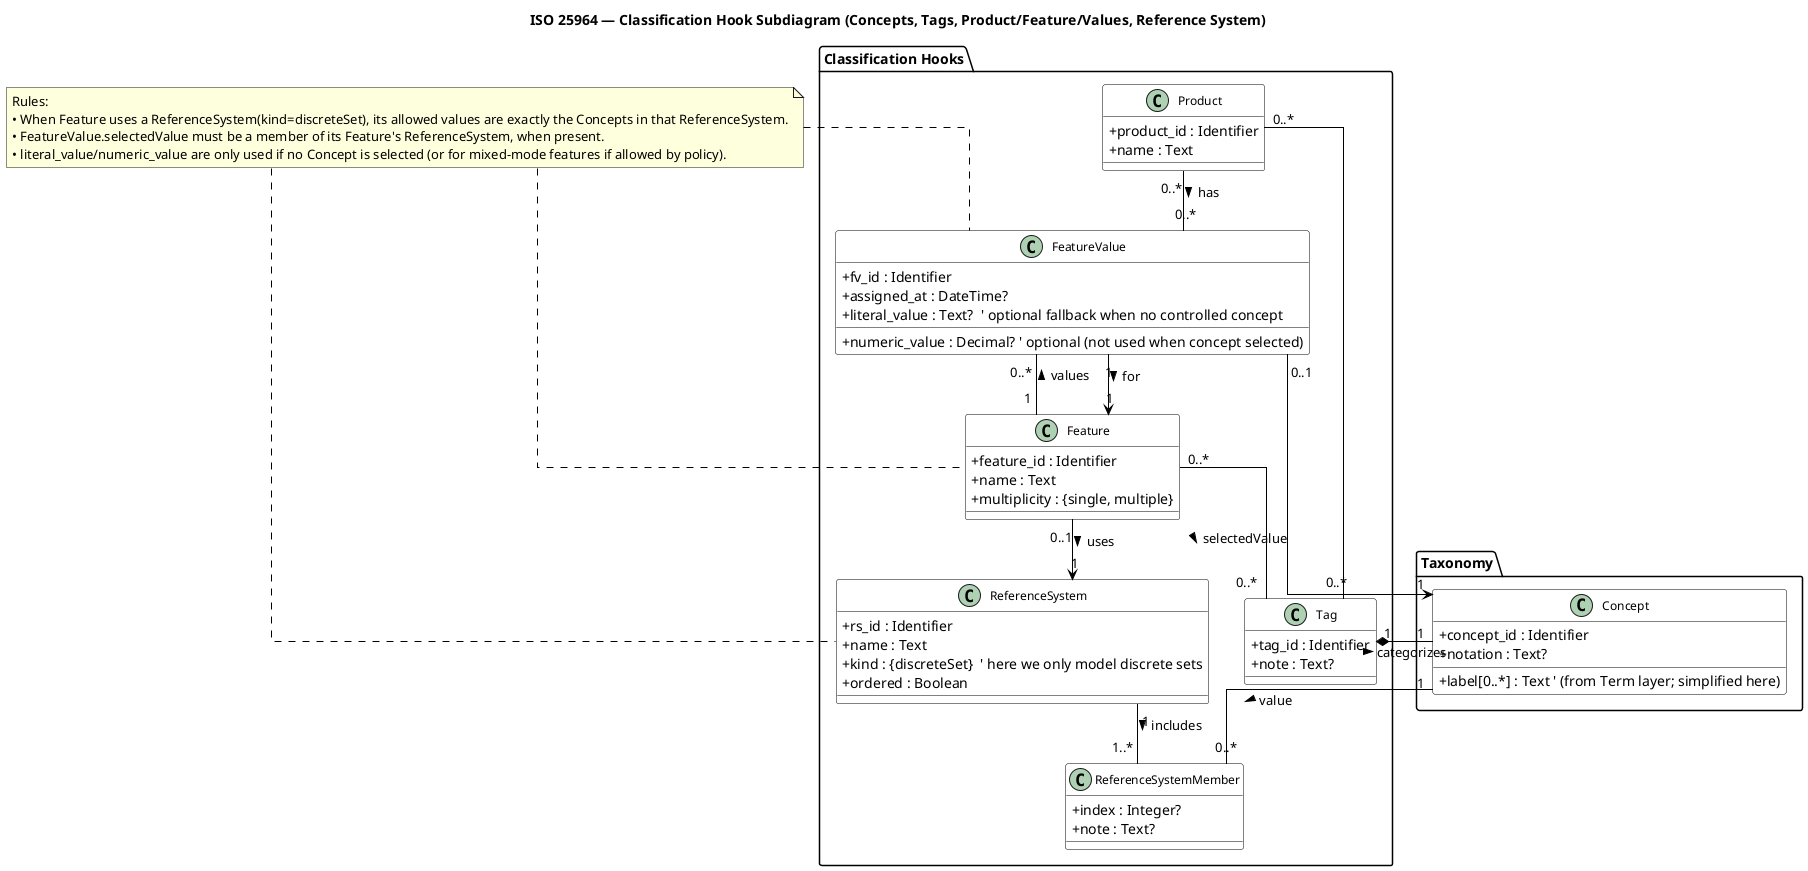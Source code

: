@startuml
title ISO 25964 — Classification Hook Subdiagram (Concepts, Tags, Product/Feature/Values, Reference System)

skinparam linetype ortho
skinparam classAttributeIconSize 0
skinparam classFontSize 12
skinparam class {
  BackgroundColor White
  ArrowColor Black
  BorderColor Black
}

' ==============================
' TAXONOMY CORE (MINIMAL)
' ==============================
package "Taxonomy" {
  class Concept {
    +concept_id : Identifier
    +notation : Text?
    +label[0..*] : Text ' (from Term layer; simplified here)
  }
}

' ==============================
' CLASSIFICATION HOOKS
' ==============================
package "Classification Hooks" {
  class Tag {
    +tag_id : Identifier
    +note : Text?
  }

  class Product {
    +product_id : Identifier
    +name : Text
  }

  class Feature {
    +feature_id : Identifier
    +name : Text
    +multiplicity : {single, multiple}
  }

  class FeatureValue {
    +fv_id : Identifier
    +assigned_at : DateTime?
    +literal_value : Text?  ' optional fallback when no controlled concept
    +numeric_value : Decimal? ' optional (not used when concept selected)
  }

  class ReferenceSystem {
    +rs_id : Identifier
    +name : Text
    +kind : {discreteSet}  ' here we only model discrete sets
    +ordered : Boolean
  }

  class ReferenceSystemMember {
    +index : Integer?
    +note : Text?
  }

  ' ---- Tagging hooks
  Tag "1" *-- "1" Concept : categorizes >
  Product "0..*" -- "0..*" Tag
  Feature "0..*" -- "0..*" Tag

  ' ---- Feature & Values
  Feature "1" -- "0..*" FeatureValue : values >
  Product "0..*" -- "0..*" FeatureValue : has >
  FeatureValue "1" --> "1" Feature : for >

  ' ---- Controlled value via taxonomy
  FeatureValue "0..1" --> "1" Concept : selectedValue >

  ' ---- Reference system as a discrete set of taxonomy concepts
  ReferenceSystem "1" -- "1..*" ReferenceSystemMember : includes >
  Concept "1" -- "0..*" ReferenceSystemMember : value >
  Feature "0..1" --> "1" ReferenceSystem : uses >

}

' ==============================
' RULES (STRUCTURAL NOTES)
' ==============================
note "Rules:\n• When Feature uses a ReferenceSystem(kind=discreteSet), its allowed values are exactly the Concepts in that ReferenceSystem.\n• FeatureValue.selectedValue must be a member of its Feature's ReferenceSystem, when present.\n• literal_value/numeric_value are only used if no Concept is selected (or for mixed-mode features if allowed by policy)." as R1
R1 .. Feature
R1 .. ReferenceSystem
R1 .. FeatureValue

@enduml
